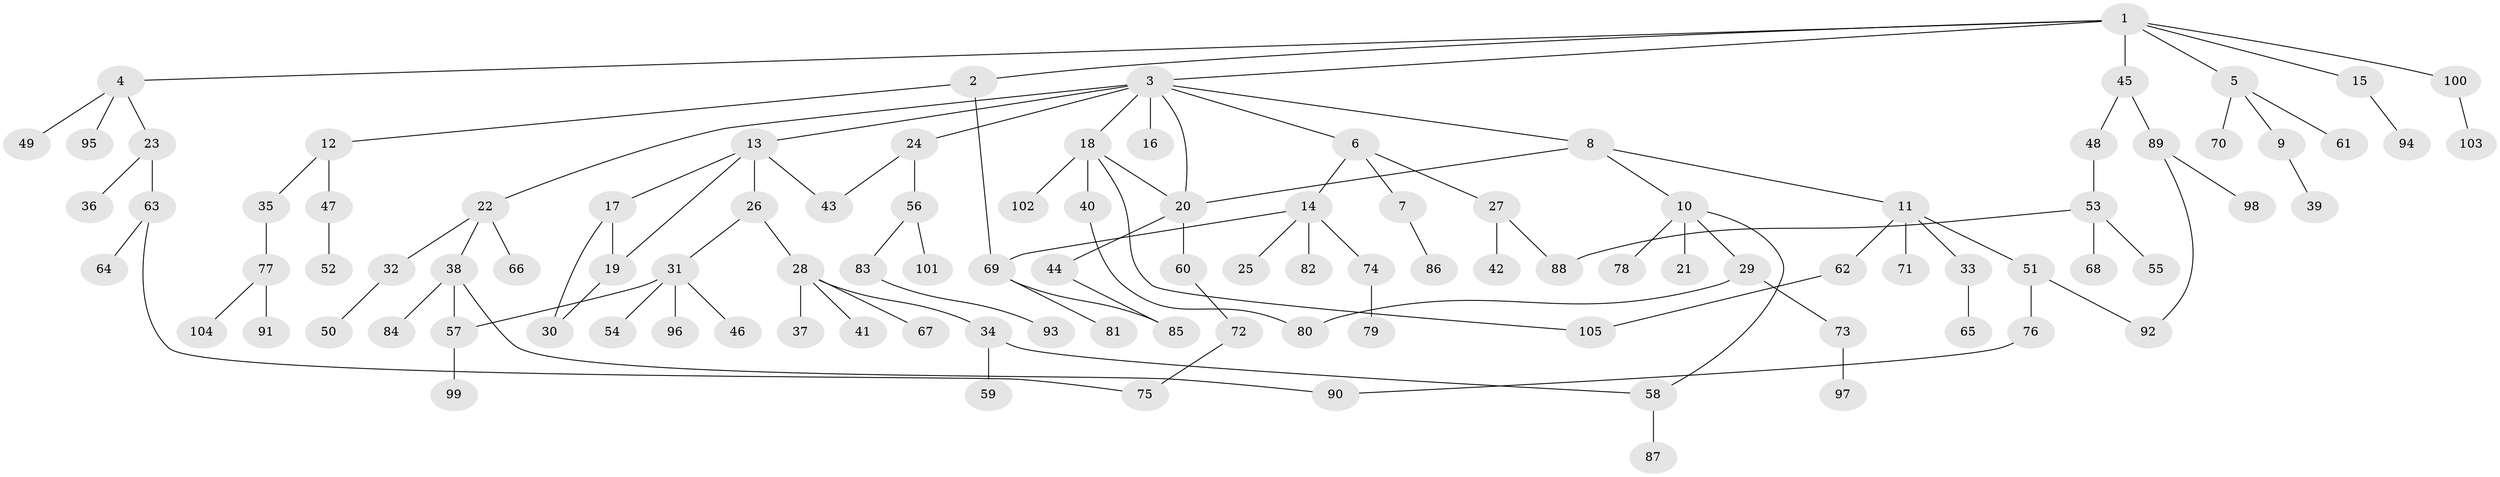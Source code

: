 // Generated by graph-tools (version 1.1) at 2025/13/03/09/25 04:13:36]
// undirected, 105 vertices, 119 edges
graph export_dot {
graph [start="1"]
  node [color=gray90,style=filled];
  1;
  2;
  3;
  4;
  5;
  6;
  7;
  8;
  9;
  10;
  11;
  12;
  13;
  14;
  15;
  16;
  17;
  18;
  19;
  20;
  21;
  22;
  23;
  24;
  25;
  26;
  27;
  28;
  29;
  30;
  31;
  32;
  33;
  34;
  35;
  36;
  37;
  38;
  39;
  40;
  41;
  42;
  43;
  44;
  45;
  46;
  47;
  48;
  49;
  50;
  51;
  52;
  53;
  54;
  55;
  56;
  57;
  58;
  59;
  60;
  61;
  62;
  63;
  64;
  65;
  66;
  67;
  68;
  69;
  70;
  71;
  72;
  73;
  74;
  75;
  76;
  77;
  78;
  79;
  80;
  81;
  82;
  83;
  84;
  85;
  86;
  87;
  88;
  89;
  90;
  91;
  92;
  93;
  94;
  95;
  96;
  97;
  98;
  99;
  100;
  101;
  102;
  103;
  104;
  105;
  1 -- 2;
  1 -- 3;
  1 -- 4;
  1 -- 5;
  1 -- 15;
  1 -- 45;
  1 -- 100;
  2 -- 12;
  2 -- 69;
  3 -- 6;
  3 -- 8;
  3 -- 13;
  3 -- 16;
  3 -- 18;
  3 -- 20;
  3 -- 22;
  3 -- 24;
  4 -- 23;
  4 -- 49;
  4 -- 95;
  5 -- 9;
  5 -- 61;
  5 -- 70;
  6 -- 7;
  6 -- 14;
  6 -- 27;
  7 -- 86;
  8 -- 10;
  8 -- 11;
  8 -- 20;
  9 -- 39;
  10 -- 21;
  10 -- 29;
  10 -- 58;
  10 -- 78;
  11 -- 33;
  11 -- 51;
  11 -- 62;
  11 -- 71;
  12 -- 35;
  12 -- 47;
  13 -- 17;
  13 -- 26;
  13 -- 43;
  13 -- 19;
  14 -- 25;
  14 -- 74;
  14 -- 82;
  14 -- 69;
  15 -- 94;
  17 -- 19;
  17 -- 30;
  18 -- 40;
  18 -- 102;
  18 -- 20;
  18 -- 105;
  19 -- 30;
  20 -- 44;
  20 -- 60;
  22 -- 32;
  22 -- 38;
  22 -- 66;
  23 -- 36;
  23 -- 63;
  24 -- 56;
  24 -- 43;
  26 -- 28;
  26 -- 31;
  27 -- 42;
  27 -- 88;
  28 -- 34;
  28 -- 37;
  28 -- 41;
  28 -- 67;
  29 -- 73;
  29 -- 80;
  31 -- 46;
  31 -- 54;
  31 -- 57;
  31 -- 96;
  32 -- 50;
  33 -- 65;
  34 -- 59;
  34 -- 58;
  35 -- 77;
  38 -- 84;
  38 -- 90;
  38 -- 57;
  40 -- 80;
  44 -- 85;
  45 -- 48;
  45 -- 89;
  47 -- 52;
  48 -- 53;
  51 -- 76;
  51 -- 92;
  53 -- 55;
  53 -- 68;
  53 -- 88;
  56 -- 83;
  56 -- 101;
  57 -- 99;
  58 -- 87;
  60 -- 72;
  62 -- 105;
  63 -- 64;
  63 -- 75;
  69 -- 81;
  69 -- 85;
  72 -- 75;
  73 -- 97;
  74 -- 79;
  76 -- 90;
  77 -- 91;
  77 -- 104;
  83 -- 93;
  89 -- 92;
  89 -- 98;
  100 -- 103;
}
